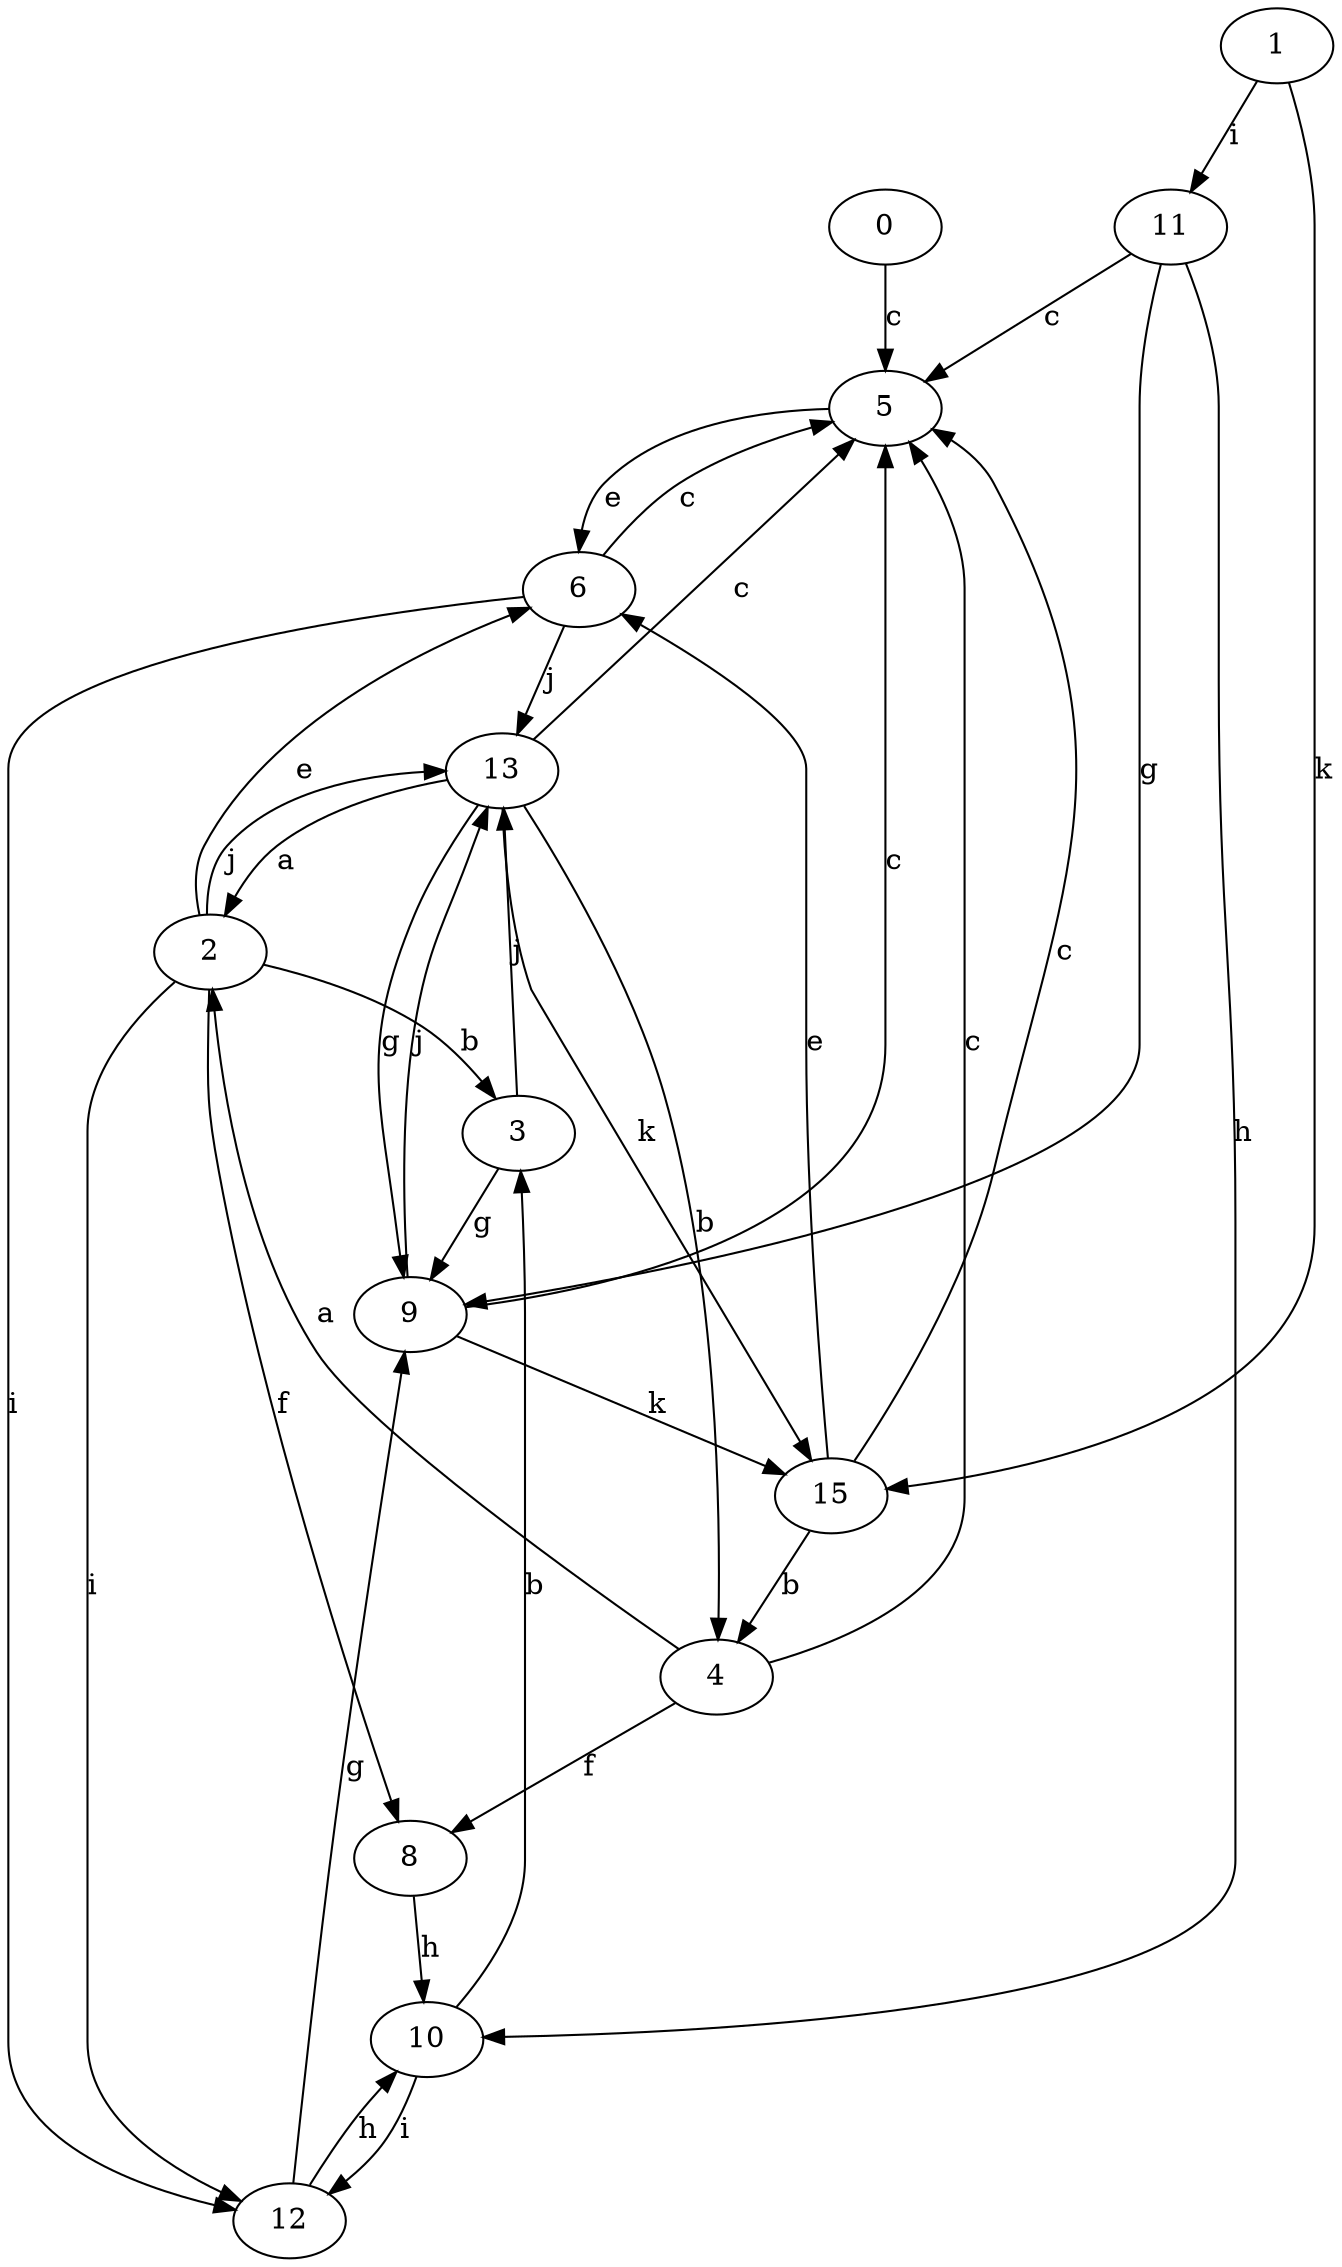strict digraph  {
1;
2;
3;
4;
5;
6;
8;
0;
9;
10;
11;
12;
13;
15;
1 -> 11  [label=i];
1 -> 15  [label=k];
2 -> 3  [label=b];
2 -> 6  [label=e];
2 -> 8  [label=f];
2 -> 12  [label=i];
2 -> 13  [label=j];
3 -> 9  [label=g];
3 -> 13  [label=j];
4 -> 2  [label=a];
4 -> 5  [label=c];
4 -> 8  [label=f];
5 -> 6  [label=e];
6 -> 5  [label=c];
6 -> 12  [label=i];
6 -> 13  [label=j];
8 -> 10  [label=h];
0 -> 5  [label=c];
9 -> 5  [label=c];
9 -> 13  [label=j];
9 -> 15  [label=k];
10 -> 3  [label=b];
10 -> 12  [label=i];
11 -> 5  [label=c];
11 -> 9  [label=g];
11 -> 10  [label=h];
12 -> 9  [label=g];
12 -> 10  [label=h];
13 -> 2  [label=a];
13 -> 4  [label=b];
13 -> 5  [label=c];
13 -> 9  [label=g];
13 -> 15  [label=k];
15 -> 4  [label=b];
15 -> 5  [label=c];
15 -> 6  [label=e];
}
